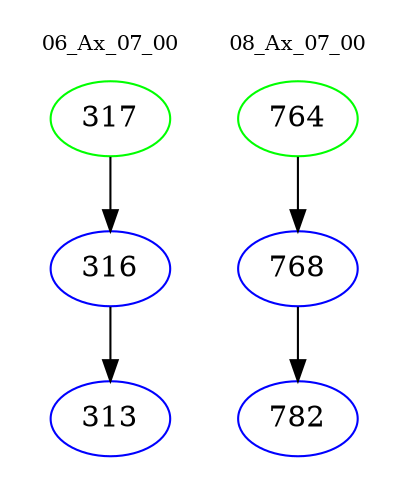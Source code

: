 digraph{
subgraph cluster_0 {
color = white
label = "06_Ax_07_00";
fontsize=10;
T0_317 [label="317", color="green"]
T0_317 -> T0_316 [color="black"]
T0_316 [label="316", color="blue"]
T0_316 -> T0_313 [color="black"]
T0_313 [label="313", color="blue"]
}
subgraph cluster_1 {
color = white
label = "08_Ax_07_00";
fontsize=10;
T1_764 [label="764", color="green"]
T1_764 -> T1_768 [color="black"]
T1_768 [label="768", color="blue"]
T1_768 -> T1_782 [color="black"]
T1_782 [label="782", color="blue"]
}
}
